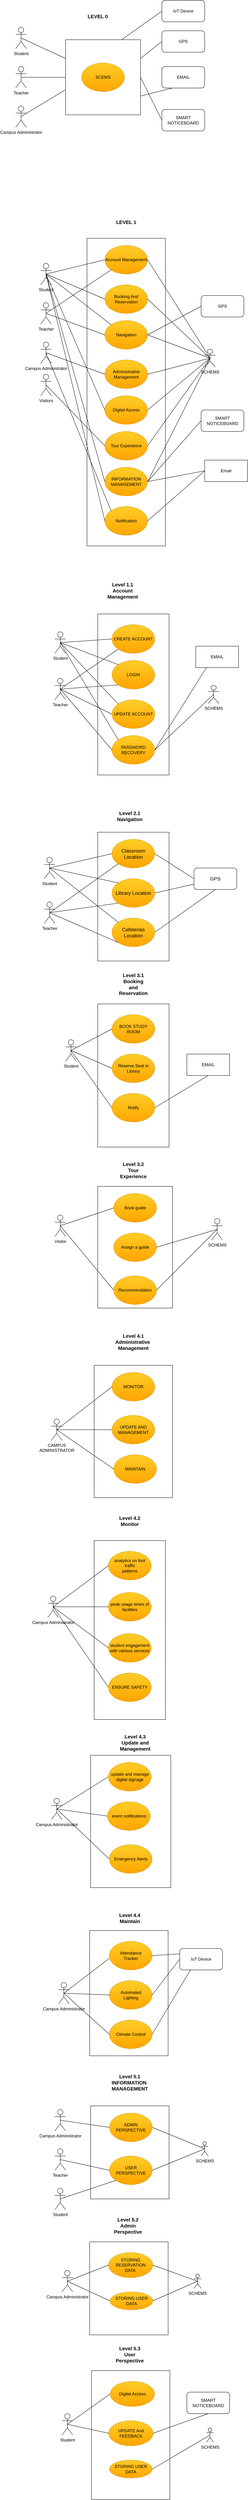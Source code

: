 <mxfile version="26.1.1">
  <diagram name="Page-1" id="MfIMg8ceY4TZrhRC4Jw5">
    <mxGraphModel dx="2284" dy="1838" grid="1" gridSize="10" guides="1" tooltips="1" connect="1" arrows="1" fold="1" page="1" pageScale="1" pageWidth="850" pageHeight="1100" math="0" shadow="0">
      <root>
        <mxCell id="0" />
        <mxCell id="1" parent="0" />
        <mxCell id="8QTt8qBD1zh6w0zTsEaT-1" value="Student" style="shape=umlActor;verticalLabelPosition=bottom;verticalAlign=top;html=1;outlineConnect=0;" parent="1" vertex="1">
          <mxGeometry x="-140" y="140" width="30" height="60" as="geometry" />
        </mxCell>
        <mxCell id="8QTt8qBD1zh6w0zTsEaT-2" value="Teacher" style="shape=umlActor;verticalLabelPosition=bottom;verticalAlign=top;html=1;outlineConnect=0;" parent="1" vertex="1">
          <mxGeometry x="-140" y="250" width="30" height="60" as="geometry" />
        </mxCell>
        <mxCell id="8QTt8qBD1zh6w0zTsEaT-3" value="Campus Administrator" style="shape=umlActor;verticalLabelPosition=bottom;verticalAlign=top;html=1;outlineConnect=0;" parent="1" vertex="1">
          <mxGeometry x="-140" y="360" width="30" height="60" as="geometry" />
        </mxCell>
        <mxCell id="8QTt8qBD1zh6w0zTsEaT-10" value="Visitors" style="shape=umlActor;verticalLabelPosition=bottom;verticalAlign=top;html=1;outlineConnect=0;" parent="1" vertex="1">
          <mxGeometry x="-140" y="450" width="30" height="60" as="geometry" />
        </mxCell>
        <mxCell id="8QTt8qBD1zh6w0zTsEaT-20" value="&lt;b&gt;&lt;font style=&quot;font-size: 14px;&quot;&gt;LEVEL 0&lt;/font&gt;&lt;/b&gt;" style="text;html=1;align=center;verticalAlign=middle;whiteSpace=wrap;rounded=0;" parent="1" vertex="1">
          <mxGeometry x="-10" y="-565" width="60" height="30" as="geometry" />
        </mxCell>
        <mxCell id="8QTt8qBD1zh6w0zTsEaT-22" value="Student" style="shape=umlActor;verticalLabelPosition=bottom;verticalAlign=top;html=1;outlineConnect=0;" parent="1" vertex="1">
          <mxGeometry x="-210" y="-520" width="30" height="60" as="geometry" />
        </mxCell>
        <mxCell id="8QTt8qBD1zh6w0zTsEaT-23" value="Teacher" style="shape=umlActor;verticalLabelPosition=bottom;verticalAlign=top;html=1;outlineConnect=0;" parent="1" vertex="1">
          <mxGeometry x="-210" y="-410" width="30" height="60" as="geometry" />
        </mxCell>
        <mxCell id="8QTt8qBD1zh6w0zTsEaT-24" value="Campus Administrator" style="shape=umlActor;verticalLabelPosition=bottom;verticalAlign=top;html=1;outlineConnect=0;" parent="1" vertex="1">
          <mxGeometry x="-210" y="-300" width="30" height="60" as="geometry" />
        </mxCell>
        <mxCell id="8QTt8qBD1zh6w0zTsEaT-26" value="" style="whiteSpace=wrap;html=1;aspect=fixed;" parent="1" vertex="1">
          <mxGeometry x="-70" y="-485" width="210" height="210" as="geometry" />
        </mxCell>
        <mxCell id="8QTt8qBD1zh6w0zTsEaT-27" value="SCEMS" style="ellipse;whiteSpace=wrap;html=1;fillColor=#ffcd28;strokeColor=#d79b00;gradientColor=#ffa500;" parent="1" vertex="1">
          <mxGeometry x="-25" y="-420" width="120" height="80" as="geometry" />
        </mxCell>
        <mxCell id="8QTt8qBD1zh6w0zTsEaT-28" value="GPS" style="rounded=1;whiteSpace=wrap;html=1;" parent="1" vertex="1">
          <mxGeometry x="200" y="-510" width="120" height="60" as="geometry" />
        </mxCell>
        <mxCell id="8QTt8qBD1zh6w0zTsEaT-29" value="EMAIL" style="rounded=1;whiteSpace=wrap;html=1;" parent="1" vertex="1">
          <mxGeometry x="200" y="-410" width="120" height="60" as="geometry" />
        </mxCell>
        <mxCell id="8QTt8qBD1zh6w0zTsEaT-38" value="&lt;b&gt;&lt;font style=&quot;font-size: 14px;&quot;&gt;LEVEL 1&lt;/font&gt;&lt;/b&gt;" style="text;html=1;align=center;verticalAlign=middle;whiteSpace=wrap;rounded=0;" parent="1" vertex="1">
          <mxGeometry x="70" y="10" width="60" height="30" as="geometry" />
        </mxCell>
        <mxCell id="8QTt8qBD1zh6w0zTsEaT-43" value="" style="whiteSpace=wrap;html=1;" parent="1" vertex="1">
          <mxGeometry x="-10" y="70" width="220" height="860" as="geometry" />
        </mxCell>
        <mxCell id="8QTt8qBD1zh6w0zTsEaT-5" value="Account Management" style="ellipse;whiteSpace=wrap;html=1;fillColor=#ffcd28;strokeColor=#d79b00;gradientColor=#ffa500;" parent="1" vertex="1">
          <mxGeometry x="40" y="90" width="120" height="80" as="geometry" />
        </mxCell>
        <mxCell id="8QTt8qBD1zh6w0zTsEaT-4" value="INFORMATION MANAGEMENT" style="ellipse;whiteSpace=wrap;html=1;fillColor=#ffcd28;strokeColor=#d79b00;gradientColor=#ffa500;" parent="1" vertex="1">
          <mxGeometry x="40" y="710" width="120" height="80" as="geometry" />
        </mxCell>
        <mxCell id="8QTt8qBD1zh6w0zTsEaT-6" value="Navigation" style="ellipse;whiteSpace=wrap;html=1;fillColor=#ffcd28;strokeColor=#d79b00;gradientColor=#ffa500;" parent="1" vertex="1">
          <mxGeometry x="40" y="300" width="120" height="80" as="geometry" />
        </mxCell>
        <mxCell id="8QTt8qBD1zh6w0zTsEaT-7" value="Booking And Reservation" style="ellipse;whiteSpace=wrap;html=1;fillColor=#ffcd28;strokeColor=#d79b00;gradientColor=#ffa500;" parent="1" vertex="1">
          <mxGeometry x="40" y="200" width="120" height="80" as="geometry" />
        </mxCell>
        <mxCell id="8QTt8qBD1zh6w0zTsEaT-8" value="Digital Access" style="ellipse;whiteSpace=wrap;html=1;fillColor=#ffcd28;strokeColor=#d79b00;gradientColor=#ffa500;" parent="1" vertex="1">
          <mxGeometry x="40" y="510" width="120" height="80" as="geometry" />
        </mxCell>
        <mxCell id="8QTt8qBD1zh6w0zTsEaT-9" value="Administrative Management" style="ellipse;whiteSpace=wrap;html=1;fillColor=#ffcd28;strokeColor=#d79b00;gradientColor=#ffa500;" parent="1" vertex="1">
          <mxGeometry x="40" y="410" width="120" height="80" as="geometry" />
        </mxCell>
        <mxCell id="8QTt8qBD1zh6w0zTsEaT-11" value="Tour Experience" style="ellipse;whiteSpace=wrap;html=1;fillColor=#ffcd28;strokeColor=#d79b00;gradientColor=#ffa500;" parent="1" vertex="1">
          <mxGeometry x="40" y="610" width="120" height="80" as="geometry" />
        </mxCell>
        <mxCell id="8QTt8qBD1zh6w0zTsEaT-44" value="SMART NOTICEBOARD" style="rounded=1;whiteSpace=wrap;html=1;" parent="1" vertex="1">
          <mxGeometry x="200" y="-290" width="120" height="60" as="geometry" />
        </mxCell>
        <mxCell id="8QTt8qBD1zh6w0zTsEaT-46" value="IoT Device" style="rounded=1;whiteSpace=wrap;html=1;" parent="1" vertex="1">
          <mxGeometry x="200" y="-595" width="120" height="60" as="geometry" />
        </mxCell>
        <mxCell id="8QTt8qBD1zh6w0zTsEaT-48" value="" style="endArrow=none;html=1;rounded=0;exitX=0.5;exitY=0.5;exitDx=0;exitDy=0;exitPerimeter=0;entryX=0;entryY=0.5;entryDx=0;entryDy=0;" parent="1" source="8QTt8qBD1zh6w0zTsEaT-3" target="8QTt8qBD1zh6w0zTsEaT-9" edge="1">
          <mxGeometry width="50" height="50" relative="1" as="geometry">
            <mxPoint x="-70" y="440" as="sourcePoint" />
            <mxPoint x="-20" y="390" as="targetPoint" />
          </mxGeometry>
        </mxCell>
        <mxCell id="8QTt8qBD1zh6w0zTsEaT-50" value="" style="endArrow=none;html=1;rounded=0;exitX=0.5;exitY=0.5;exitDx=0;exitDy=0;exitPerimeter=0;entryX=0;entryY=0.5;entryDx=0;entryDy=0;" parent="1" source="8QTt8qBD1zh6w0zTsEaT-10" target="8QTt8qBD1zh6w0zTsEaT-11" edge="1">
          <mxGeometry width="50" height="50" relative="1" as="geometry">
            <mxPoint x="-80" y="640" as="sourcePoint" />
            <mxPoint x="-30" y="590" as="targetPoint" />
          </mxGeometry>
        </mxCell>
        <mxCell id="8QTt8qBD1zh6w0zTsEaT-56" value="" style="endArrow=none;html=1;rounded=0;exitX=0.5;exitY=0.5;exitDx=0;exitDy=0;exitPerimeter=0;entryX=0;entryY=0.5;entryDx=0;entryDy=0;" parent="1" source="8QTt8qBD1zh6w0zTsEaT-2" target="8QTt8qBD1zh6w0zTsEaT-6" edge="1">
          <mxGeometry width="50" height="50" relative="1" as="geometry">
            <mxPoint x="50" y="330" as="sourcePoint" />
            <mxPoint x="-70" y="330" as="targetPoint" />
          </mxGeometry>
        </mxCell>
        <mxCell id="8QTt8qBD1zh6w0zTsEaT-57" value="" style="endArrow=none;html=1;rounded=0;exitX=0.5;exitY=0.5;exitDx=0;exitDy=0;exitPerimeter=0;entryX=0;entryY=0.5;entryDx=0;entryDy=0;" parent="1" source="8QTt8qBD1zh6w0zTsEaT-1" target="8QTt8qBD1zh6w0zTsEaT-8" edge="1">
          <mxGeometry width="50" height="50" relative="1" as="geometry">
            <mxPoint x="50" y="470" as="sourcePoint" />
            <mxPoint x="100" y="420" as="targetPoint" />
          </mxGeometry>
        </mxCell>
        <mxCell id="8QTt8qBD1zh6w0zTsEaT-58" value="" style="endArrow=none;html=1;rounded=0;entryX=0;entryY=0.5;entryDx=0;entryDy=0;exitX=0.5;exitY=0.5;exitDx=0;exitDy=0;exitPerimeter=0;" parent="1" source="8QTt8qBD1zh6w0zTsEaT-1" target="8QTt8qBD1zh6w0zTsEaT-4" edge="1">
          <mxGeometry width="50" height="50" relative="1" as="geometry">
            <mxPoint x="-110" y="720" as="sourcePoint" />
            <mxPoint x="-60" y="670" as="targetPoint" />
          </mxGeometry>
        </mxCell>
        <mxCell id="8QTt8qBD1zh6w0zTsEaT-59" value="Notification" style="ellipse;whiteSpace=wrap;html=1;fillColor=#ffcd28;strokeColor=#d79b00;gradientColor=#ffa500;" parent="1" vertex="1">
          <mxGeometry x="40" y="820" width="120" height="80" as="geometry" />
        </mxCell>
        <mxCell id="8QTt8qBD1zh6w0zTsEaT-60" value="" style="endArrow=none;html=1;rounded=0;entryX=0;entryY=0.5;entryDx=0;entryDy=0;exitX=0.5;exitY=0.5;exitDx=0;exitDy=0;exitPerimeter=0;" parent="1" source="8QTt8qBD1zh6w0zTsEaT-1" target="8QTt8qBD1zh6w0zTsEaT-59" edge="1">
          <mxGeometry width="50" height="50" relative="1" as="geometry">
            <mxPoint x="-120" y="170" as="sourcePoint" />
            <mxPoint x="-80" y="710" as="targetPoint" />
          </mxGeometry>
        </mxCell>
        <mxCell id="8QTt8qBD1zh6w0zTsEaT-63" value="" style="endArrow=none;html=1;rounded=0;exitX=0.5;exitY=0.5;exitDx=0;exitDy=0;exitPerimeter=0;entryX=0;entryY=0;entryDx=0;entryDy=0;" parent="1" source="8QTt8qBD1zh6w0zTsEaT-3" target="8QTt8qBD1zh6w0zTsEaT-59" edge="1">
          <mxGeometry width="50" height="50" relative="1" as="geometry">
            <mxPoint x="-150" y="800" as="sourcePoint" />
            <mxPoint x="-100" y="750" as="targetPoint" />
          </mxGeometry>
        </mxCell>
        <mxCell id="8QTt8qBD1zh6w0zTsEaT-65" value="&lt;b&gt;&lt;font style=&quot;font-size: 14px;&quot;&gt;Level 1.1&lt;br&gt;Account Management&lt;/font&gt;&lt;/b&gt;" style="text;html=1;align=center;verticalAlign=middle;whiteSpace=wrap;rounded=0;" parent="1" vertex="1">
          <mxGeometry x="50" y="1040" width="80" height="30" as="geometry" />
        </mxCell>
        <mxCell id="8QTt8qBD1zh6w0zTsEaT-67" value="" style="whiteSpace=wrap;html=1;" parent="1" vertex="1">
          <mxGeometry x="20" y="1120" width="200" height="450" as="geometry" />
        </mxCell>
        <mxCell id="8QTt8qBD1zh6w0zTsEaT-66" value="CREATE ACCOUNT" style="ellipse;whiteSpace=wrap;html=1;fillColor=#ffcd28;strokeColor=#d79b00;gradientColor=#ffa500;" parent="1" vertex="1">
          <mxGeometry x="60" y="1150" width="120" height="80" as="geometry" />
        </mxCell>
        <mxCell id="8QTt8qBD1zh6w0zTsEaT-68" value="LOGIN" style="ellipse;whiteSpace=wrap;html=1;fillColor=#ffcd28;strokeColor=#d79b00;gradientColor=#ffa500;" parent="1" vertex="1">
          <mxGeometry x="60" y="1250" width="120" height="80" as="geometry" />
        </mxCell>
        <mxCell id="8QTt8qBD1zh6w0zTsEaT-69" value="UPDATE ACCOUNT" style="ellipse;whiteSpace=wrap;html=1;fillColor=#ffcd28;strokeColor=#d79b00;gradientColor=#ffa500;" parent="1" vertex="1">
          <mxGeometry x="60" y="1360" width="120" height="80" as="geometry" />
        </mxCell>
        <mxCell id="8QTt8qBD1zh6w0zTsEaT-70" value="PASSWORD RECOVERY" style="ellipse;whiteSpace=wrap;html=1;fillColor=#ffcd28;strokeColor=#d79b00;gradientColor=#ffa500;" parent="1" vertex="1">
          <mxGeometry x="60" y="1460" width="120" height="80" as="geometry" />
        </mxCell>
        <mxCell id="8QTt8qBD1zh6w0zTsEaT-71" value="Student" style="shape=umlActor;verticalLabelPosition=bottom;verticalAlign=top;html=1;outlineConnect=0;" parent="1" vertex="1">
          <mxGeometry x="-100" y="1170" width="30" height="60" as="geometry" />
        </mxCell>
        <mxCell id="8QTt8qBD1zh6w0zTsEaT-72" value="Teacher" style="shape=umlActor;verticalLabelPosition=bottom;verticalAlign=top;html=1;outlineConnect=0;" parent="1" vertex="1">
          <mxGeometry x="-100" y="1300" width="30" height="60" as="geometry" />
        </mxCell>
        <mxCell id="8QTt8qBD1zh6w0zTsEaT-88" value="&lt;b&gt;&lt;font style=&quot;font-size: 14px;&quot;&gt;Level 2.1&lt;br&gt;Navigation&lt;/font&gt;&lt;/b&gt;" style="text;html=1;align=center;verticalAlign=middle;whiteSpace=wrap;rounded=0;" parent="1" vertex="1">
          <mxGeometry x="70" y="1670" width="80" height="30" as="geometry" />
        </mxCell>
        <mxCell id="8QTt8qBD1zh6w0zTsEaT-89" value="" style="whiteSpace=wrap;html=1;" parent="1" vertex="1">
          <mxGeometry x="20" y="1730" width="200" height="360" as="geometry" />
        </mxCell>
        <mxCell id="8QTt8qBD1zh6w0zTsEaT-90" value="&lt;font style=&quot;font-size: 14px;&quot;&gt;Classroom Location&lt;/font&gt;" style="ellipse;whiteSpace=wrap;html=1;fillColor=#ffcd28;strokeColor=#d79b00;gradientColor=#ffa500;" parent="1" vertex="1">
          <mxGeometry x="60" y="1750" width="120" height="80" as="geometry" />
        </mxCell>
        <mxCell id="8QTt8qBD1zh6w0zTsEaT-91" value="&lt;font style=&quot;font-size: 14px;&quot;&gt;Library Location&lt;/font&gt;" style="ellipse;whiteSpace=wrap;html=1;fillColor=#ffcd28;strokeColor=#d79b00;gradientColor=#ffa500;" parent="1" vertex="1">
          <mxGeometry x="60" y="1860" width="120" height="80" as="geometry" />
        </mxCell>
        <mxCell id="8QTt8qBD1zh6w0zTsEaT-92" value="&lt;font style=&quot;font-size: 14px;&quot;&gt;Cafeterias Location&lt;/font&gt;" style="ellipse;whiteSpace=wrap;html=1;fillColor=#ffcd28;strokeColor=#d79b00;gradientColor=#ffa500;" parent="1" vertex="1">
          <mxGeometry x="60" y="1970" width="120" height="80" as="geometry" />
        </mxCell>
        <mxCell id="8QTt8qBD1zh6w0zTsEaT-94" value="Student" style="shape=umlActor;verticalLabelPosition=bottom;verticalAlign=top;html=1;outlineConnect=0;" parent="1" vertex="1">
          <mxGeometry x="-130" y="1800" width="30" height="60" as="geometry" />
        </mxCell>
        <mxCell id="8QTt8qBD1zh6w0zTsEaT-95" value="Teacher" style="shape=umlActor;verticalLabelPosition=bottom;verticalAlign=top;html=1;outlineConnect=0;" parent="1" vertex="1">
          <mxGeometry x="-130" y="1925" width="30" height="60" as="geometry" />
        </mxCell>
        <mxCell id="8QTt8qBD1zh6w0zTsEaT-105" value="&lt;font style=&quot;font-size: 14px;&quot;&gt;GPS&lt;/font&gt;" style="rounded=1;whiteSpace=wrap;html=1;" parent="1" vertex="1">
          <mxGeometry x="290" y="1830" width="120" height="60" as="geometry" />
        </mxCell>
        <mxCell id="8QTt8qBD1zh6w0zTsEaT-106" value="" style="endArrow=none;html=1;rounded=0;exitX=1;exitY=0.5;exitDx=0;exitDy=0;entryX=0;entryY=0.5;entryDx=0;entryDy=0;" parent="1" source="8QTt8qBD1zh6w0zTsEaT-90" target="8QTt8qBD1zh6w0zTsEaT-105" edge="1">
          <mxGeometry width="50" height="50" relative="1" as="geometry">
            <mxPoint x="240" y="1850" as="sourcePoint" />
            <mxPoint x="290" y="1800" as="targetPoint" />
          </mxGeometry>
        </mxCell>
        <mxCell id="8QTt8qBD1zh6w0zTsEaT-107" value="" style="endArrow=none;html=1;rounded=0;exitX=1;exitY=0.5;exitDx=0;exitDy=0;entryX=0;entryY=0.75;entryDx=0;entryDy=0;" parent="1" source="8QTt8qBD1zh6w0zTsEaT-91" target="8QTt8qBD1zh6w0zTsEaT-105" edge="1">
          <mxGeometry width="50" height="50" relative="1" as="geometry">
            <mxPoint x="230" y="1970" as="sourcePoint" />
            <mxPoint x="280" y="1920" as="targetPoint" />
          </mxGeometry>
        </mxCell>
        <mxCell id="8QTt8qBD1zh6w0zTsEaT-108" value="" style="endArrow=none;html=1;rounded=0;exitX=1;exitY=0.5;exitDx=0;exitDy=0;entryX=0.5;entryY=1;entryDx=0;entryDy=0;" parent="1" source="8QTt8qBD1zh6w0zTsEaT-92" target="8QTt8qBD1zh6w0zTsEaT-105" edge="1">
          <mxGeometry width="50" height="50" relative="1" as="geometry">
            <mxPoint x="250" y="1870" as="sourcePoint" />
            <mxPoint x="300" y="1820" as="targetPoint" />
          </mxGeometry>
        </mxCell>
        <mxCell id="8QTt8qBD1zh6w0zTsEaT-110" value="&lt;b&gt;&lt;font style=&quot;font-size: 14px;&quot;&gt;Level 3.1&lt;br&gt;Booking and Reservation&lt;/font&gt;&lt;/b&gt;" style="text;html=1;align=center;verticalAlign=middle;whiteSpace=wrap;rounded=0;" parent="1" vertex="1">
          <mxGeometry x="80" y="2140" width="80" height="30" as="geometry" />
        </mxCell>
        <mxCell id="8QTt8qBD1zh6w0zTsEaT-111" value="" style="whiteSpace=wrap;html=1;" parent="1" vertex="1">
          <mxGeometry x="20" y="2210" width="200" height="400" as="geometry" />
        </mxCell>
        <mxCell id="8QTt8qBD1zh6w0zTsEaT-112" value="BOOK STUDY ROOM" style="ellipse;whiteSpace=wrap;html=1;fillColor=#ffcd28;strokeColor=#d79b00;gradientColor=#ffa500;" parent="1" vertex="1">
          <mxGeometry x="60" y="2240" width="120" height="80" as="geometry" />
        </mxCell>
        <mxCell id="8QTt8qBD1zh6w0zTsEaT-113" value="Reserve Seat in Library" style="ellipse;whiteSpace=wrap;html=1;fillColor=#ffcd28;strokeColor=#d79b00;gradientColor=#ffa500;" parent="1" vertex="1">
          <mxGeometry x="60" y="2350" width="120" height="80" as="geometry" />
        </mxCell>
        <mxCell id="8QTt8qBD1zh6w0zTsEaT-114" value="Student" style="shape=umlActor;verticalLabelPosition=bottom;verticalAlign=top;html=1;outlineConnect=0;" parent="1" vertex="1">
          <mxGeometry x="-70" y="2310" width="30" height="60" as="geometry" />
        </mxCell>
        <mxCell id="8QTt8qBD1zh6w0zTsEaT-115" value="" style="endArrow=none;html=1;rounded=0;exitX=0.5;exitY=0.5;exitDx=0;exitDy=0;exitPerimeter=0;entryX=0;entryY=0.5;entryDx=0;entryDy=0;" parent="1" source="8QTt8qBD1zh6w0zTsEaT-114" target="8QTt8qBD1zh6w0zTsEaT-112" edge="1">
          <mxGeometry width="50" height="50" relative="1" as="geometry">
            <mxPoint x="-80" y="2620" as="sourcePoint" />
            <mxPoint x="-30" y="2570" as="targetPoint" />
          </mxGeometry>
        </mxCell>
        <mxCell id="8QTt8qBD1zh6w0zTsEaT-116" value="" style="endArrow=none;html=1;rounded=0;exitX=0.5;exitY=0.5;exitDx=0;exitDy=0;exitPerimeter=0;entryX=0;entryY=0.5;entryDx=0;entryDy=0;" parent="1" source="8QTt8qBD1zh6w0zTsEaT-114" target="8QTt8qBD1zh6w0zTsEaT-113" edge="1">
          <mxGeometry width="50" height="50" relative="1" as="geometry">
            <mxPoint x="-40" y="2620" as="sourcePoint" />
            <mxPoint x="10" y="2570" as="targetPoint" />
          </mxGeometry>
        </mxCell>
        <mxCell id="8QTt8qBD1zh6w0zTsEaT-118" value="" style="endArrow=none;html=1;rounded=0;exitX=0.5;exitY=0.5;exitDx=0;exitDy=0;exitPerimeter=0;entryX=0;entryY=1;entryDx=0;entryDy=0;" parent="1" source="8QTt8qBD1zh6w0zTsEaT-95" target="8QTt8qBD1zh6w0zTsEaT-92" edge="1">
          <mxGeometry width="50" height="50" relative="1" as="geometry">
            <mxPoint x="-60" y="2030" as="sourcePoint" />
            <mxPoint x="-10" y="1980" as="targetPoint" />
          </mxGeometry>
        </mxCell>
        <mxCell id="8QTt8qBD1zh6w0zTsEaT-119" value="" style="endArrow=none;html=1;rounded=0;exitX=0;exitY=1;exitDx=0;exitDy=0;entryX=0.5;entryY=0.5;entryDx=0;entryDy=0;entryPerimeter=0;" parent="1" source="8QTt8qBD1zh6w0zTsEaT-91" target="8QTt8qBD1zh6w0zTsEaT-95" edge="1">
          <mxGeometry width="50" height="50" relative="1" as="geometry">
            <mxPoint x="380" y="2120" as="sourcePoint" />
            <mxPoint x="-60" y="1990" as="targetPoint" />
          </mxGeometry>
        </mxCell>
        <mxCell id="8QTt8qBD1zh6w0zTsEaT-120" value="" style="endArrow=none;html=1;rounded=0;exitX=0.5;exitY=0.5;exitDx=0;exitDy=0;exitPerimeter=0;entryX=0;entryY=1;entryDx=0;entryDy=0;" parent="1" source="8QTt8qBD1zh6w0zTsEaT-95" target="8QTt8qBD1zh6w0zTsEaT-90" edge="1">
          <mxGeometry width="50" height="50" relative="1" as="geometry">
            <mxPoint x="380" y="2120" as="sourcePoint" />
            <mxPoint x="430" y="2070" as="targetPoint" />
          </mxGeometry>
        </mxCell>
        <mxCell id="8QTt8qBD1zh6w0zTsEaT-121" value="" style="endArrow=none;html=1;rounded=0;exitX=0.5;exitY=0.5;exitDx=0;exitDy=0;exitPerimeter=0;entryX=0;entryY=0;entryDx=0;entryDy=0;" parent="1" source="8QTt8qBD1zh6w0zTsEaT-94" target="8QTt8qBD1zh6w0zTsEaT-92" edge="1">
          <mxGeometry width="50" height="50" relative="1" as="geometry">
            <mxPoint x="380" y="2120" as="sourcePoint" />
            <mxPoint x="430" y="2070" as="targetPoint" />
          </mxGeometry>
        </mxCell>
        <mxCell id="8QTt8qBD1zh6w0zTsEaT-122" value="" style="endArrow=none;html=1;rounded=0;exitX=0.5;exitY=0.5;exitDx=0;exitDy=0;exitPerimeter=0;entryX=0;entryY=0;entryDx=0;entryDy=0;" parent="1" source="8QTt8qBD1zh6w0zTsEaT-94" target="8QTt8qBD1zh6w0zTsEaT-91" edge="1">
          <mxGeometry width="50" height="50" relative="1" as="geometry">
            <mxPoint x="-40" y="1900" as="sourcePoint" />
            <mxPoint x="10" y="1850" as="targetPoint" />
          </mxGeometry>
        </mxCell>
        <mxCell id="8QTt8qBD1zh6w0zTsEaT-123" value="" style="endArrow=none;html=1;rounded=0;exitX=0.5;exitY=0.5;exitDx=0;exitDy=0;exitPerimeter=0;entryX=0;entryY=0.5;entryDx=0;entryDy=0;" parent="1" source="8QTt8qBD1zh6w0zTsEaT-94" target="8QTt8qBD1zh6w0zTsEaT-90" edge="1">
          <mxGeometry width="50" height="50" relative="1" as="geometry">
            <mxPoint x="-30" y="1820" as="sourcePoint" />
            <mxPoint x="20" y="1770" as="targetPoint" />
          </mxGeometry>
        </mxCell>
        <mxCell id="8QTt8qBD1zh6w0zTsEaT-124" value="" style="endArrow=none;html=1;rounded=0;exitX=0.5;exitY=0.5;exitDx=0;exitDy=0;exitPerimeter=0;entryX=0;entryY=0.5;entryDx=0;entryDy=0;" parent="1" source="8QTt8qBD1zh6w0zTsEaT-71" target="8QTt8qBD1zh6w0zTsEaT-66" edge="1">
          <mxGeometry width="50" height="50" relative="1" as="geometry">
            <mxPoint x="-40" y="1220" as="sourcePoint" />
            <mxPoint x="10" y="1170" as="targetPoint" />
          </mxGeometry>
        </mxCell>
        <mxCell id="8QTt8qBD1zh6w0zTsEaT-125" value="" style="endArrow=none;html=1;rounded=0;exitX=0.5;exitY=0.5;exitDx=0;exitDy=0;exitPerimeter=0;entryX=0;entryY=0;entryDx=0;entryDy=0;" parent="1" source="8QTt8qBD1zh6w0zTsEaT-71" target="8QTt8qBD1zh6w0zTsEaT-68" edge="1">
          <mxGeometry width="50" height="50" relative="1" as="geometry">
            <mxPoint x="-75" y="1210" as="sourcePoint" />
            <mxPoint x="70" y="1200" as="targetPoint" />
          </mxGeometry>
        </mxCell>
        <mxCell id="8QTt8qBD1zh6w0zTsEaT-126" value="" style="endArrow=none;html=1;rounded=0;exitX=0.5;exitY=0.5;exitDx=0;exitDy=0;exitPerimeter=0;entryX=0;entryY=0;entryDx=0;entryDy=0;" parent="1" source="8QTt8qBD1zh6w0zTsEaT-71" target="8QTt8qBD1zh6w0zTsEaT-69" edge="1">
          <mxGeometry width="50" height="50" relative="1" as="geometry">
            <mxPoint x="-65" y="1220" as="sourcePoint" />
            <mxPoint x="80" y="1210" as="targetPoint" />
          </mxGeometry>
        </mxCell>
        <mxCell id="8QTt8qBD1zh6w0zTsEaT-127" value="" style="endArrow=none;html=1;rounded=0;exitX=0.5;exitY=0.5;exitDx=0;exitDy=0;exitPerimeter=0;entryX=0;entryY=0;entryDx=0;entryDy=0;" parent="1" source="8QTt8qBD1zh6w0zTsEaT-71" target="8QTt8qBD1zh6w0zTsEaT-70" edge="1">
          <mxGeometry width="50" height="50" relative="1" as="geometry">
            <mxPoint x="-55" y="1230" as="sourcePoint" />
            <mxPoint x="-30" y="1480" as="targetPoint" />
          </mxGeometry>
        </mxCell>
        <mxCell id="8QTt8qBD1zh6w0zTsEaT-128" value="" style="endArrow=none;html=1;rounded=0;exitX=0.5;exitY=0.5;exitDx=0;exitDy=0;exitPerimeter=0;entryX=0;entryY=0.5;entryDx=0;entryDy=0;" parent="1" source="8QTt8qBD1zh6w0zTsEaT-72" target="8QTt8qBD1zh6w0zTsEaT-70" edge="1">
          <mxGeometry width="50" height="50" relative="1" as="geometry">
            <mxPoint x="-100" y="1490" as="sourcePoint" />
            <mxPoint x="-50" y="1440" as="targetPoint" />
          </mxGeometry>
        </mxCell>
        <mxCell id="8QTt8qBD1zh6w0zTsEaT-129" value="" style="endArrow=none;html=1;rounded=0;exitX=0.5;exitY=0.5;exitDx=0;exitDy=0;exitPerimeter=0;entryX=0;entryY=0.5;entryDx=0;entryDy=0;" parent="1" source="8QTt8qBD1zh6w0zTsEaT-72" target="8QTt8qBD1zh6w0zTsEaT-69" edge="1">
          <mxGeometry width="50" height="50" relative="1" as="geometry">
            <mxPoint x="-40" y="1400" as="sourcePoint" />
            <mxPoint x="10" y="1350" as="targetPoint" />
          </mxGeometry>
        </mxCell>
        <mxCell id="8QTt8qBD1zh6w0zTsEaT-130" value="" style="endArrow=none;html=1;rounded=0;exitX=0.5;exitY=0.5;exitDx=0;exitDy=0;exitPerimeter=0;entryX=0;entryY=1;entryDx=0;entryDy=0;" parent="1" source="8QTt8qBD1zh6w0zTsEaT-72" target="8QTt8qBD1zh6w0zTsEaT-68" edge="1">
          <mxGeometry width="50" height="50" relative="1" as="geometry">
            <mxPoint x="10" y="1340" as="sourcePoint" />
            <mxPoint x="60" y="1290" as="targetPoint" />
          </mxGeometry>
        </mxCell>
        <mxCell id="8QTt8qBD1zh6w0zTsEaT-131" value="" style="endArrow=none;html=1;rounded=0;exitX=0.5;exitY=0.5;exitDx=0;exitDy=0;exitPerimeter=0;entryX=0;entryY=1;entryDx=0;entryDy=0;" parent="1" source="8QTt8qBD1zh6w0zTsEaT-72" target="8QTt8qBD1zh6w0zTsEaT-66" edge="1">
          <mxGeometry width="50" height="50" relative="1" as="geometry">
            <mxPoint x="20" y="1290" as="sourcePoint" />
            <mxPoint x="70" y="1240" as="targetPoint" />
          </mxGeometry>
        </mxCell>
        <mxCell id="8QTt8qBD1zh6w0zTsEaT-132" value="" style="endArrow=none;html=1;rounded=0;exitX=0.5;exitY=0.5;exitDx=0;exitDy=0;exitPerimeter=0;entryX=-0.006;entryY=0.668;entryDx=0;entryDy=0;entryPerimeter=0;" parent="1" source="8QTt8qBD1zh6w0zTsEaT-24" target="8QTt8qBD1zh6w0zTsEaT-26" edge="1">
          <mxGeometry width="50" height="50" relative="1" as="geometry">
            <mxPoint x="-130" y="-320" as="sourcePoint" />
            <mxPoint x="-80" y="-370" as="targetPoint" />
          </mxGeometry>
        </mxCell>
        <mxCell id="8QTt8qBD1zh6w0zTsEaT-133" value="" style="endArrow=none;html=1;rounded=0;exitX=0.5;exitY=0.5;exitDx=0;exitDy=0;exitPerimeter=0;entryX=0;entryY=0.5;entryDx=0;entryDy=0;" parent="1" source="8QTt8qBD1zh6w0zTsEaT-23" target="8QTt8qBD1zh6w0zTsEaT-26" edge="1">
          <mxGeometry width="50" height="50" relative="1" as="geometry">
            <mxPoint x="-140" y="-360" as="sourcePoint" />
            <mxPoint x="-90" y="-410" as="targetPoint" />
          </mxGeometry>
        </mxCell>
        <mxCell id="8QTt8qBD1zh6w0zTsEaT-134" value="" style="endArrow=none;html=1;rounded=0;exitX=0.5;exitY=0.5;exitDx=0;exitDy=0;exitPerimeter=0;entryX=0;entryY=0.25;entryDx=0;entryDy=0;" parent="1" source="8QTt8qBD1zh6w0zTsEaT-22" target="8QTt8qBD1zh6w0zTsEaT-26" edge="1">
          <mxGeometry width="50" height="50" relative="1" as="geometry">
            <mxPoint x="-140" y="-440" as="sourcePoint" />
            <mxPoint x="-90" y="-490" as="targetPoint" />
          </mxGeometry>
        </mxCell>
        <mxCell id="8QTt8qBD1zh6w0zTsEaT-135" value="" style="endArrow=none;html=1;rounded=0;exitX=0.75;exitY=0;exitDx=0;exitDy=0;entryX=0;entryY=0.5;entryDx=0;entryDy=0;" parent="1" source="8QTt8qBD1zh6w0zTsEaT-26" target="8QTt8qBD1zh6w0zTsEaT-46" edge="1">
          <mxGeometry width="50" height="50" relative="1" as="geometry">
            <mxPoint x="140" y="-510" as="sourcePoint" />
            <mxPoint x="190" y="-560" as="targetPoint" />
          </mxGeometry>
        </mxCell>
        <mxCell id="8QTt8qBD1zh6w0zTsEaT-136" value="" style="endArrow=none;html=1;rounded=0;entryX=0;entryY=0.5;entryDx=0;entryDy=0;exitX=1;exitY=0.25;exitDx=0;exitDy=0;" parent="1" source="8QTt8qBD1zh6w0zTsEaT-26" target="8QTt8qBD1zh6w0zTsEaT-28" edge="1">
          <mxGeometry width="50" height="50" relative="1" as="geometry">
            <mxPoint x="130" y="-360" as="sourcePoint" />
            <mxPoint x="180" y="-410" as="targetPoint" />
          </mxGeometry>
        </mxCell>
        <mxCell id="8QTt8qBD1zh6w0zTsEaT-137" value="" style="endArrow=none;html=1;rounded=0;exitX=1;exitY=0.75;exitDx=0;exitDy=0;entryX=0.25;entryY=1;entryDx=0;entryDy=0;" parent="1" source="8QTt8qBD1zh6w0zTsEaT-26" target="8QTt8qBD1zh6w0zTsEaT-29" edge="1">
          <mxGeometry width="50" height="50" relative="1" as="geometry">
            <mxPoint x="160" y="-330" as="sourcePoint" />
            <mxPoint x="210" y="-380" as="targetPoint" />
          </mxGeometry>
        </mxCell>
        <mxCell id="8QTt8qBD1zh6w0zTsEaT-138" value="" style="endArrow=none;html=1;rounded=0;exitX=1;exitY=0.5;exitDx=0;exitDy=0;entryX=0;entryY=0.5;entryDx=0;entryDy=0;" parent="1" source="8QTt8qBD1zh6w0zTsEaT-26" target="8QTt8qBD1zh6w0zTsEaT-44" edge="1">
          <mxGeometry width="50" height="50" relative="1" as="geometry">
            <mxPoint x="130" y="-240" as="sourcePoint" />
            <mxPoint x="180" y="-290" as="targetPoint" />
          </mxGeometry>
        </mxCell>
        <mxCell id="8QTt8qBD1zh6w0zTsEaT-139" value="" style="endArrow=none;html=1;rounded=0;exitX=0.5;exitY=0.5;exitDx=0;exitDy=0;exitPerimeter=0;entryX=0;entryY=0.5;entryDx=0;entryDy=0;" parent="1" source="8QTt8qBD1zh6w0zTsEaT-1" target="8QTt8qBD1zh6w0zTsEaT-5" edge="1">
          <mxGeometry width="50" height="50" relative="1" as="geometry">
            <mxPoint x="-90" y="220" as="sourcePoint" />
            <mxPoint x="-40" y="170" as="targetPoint" />
          </mxGeometry>
        </mxCell>
        <mxCell id="8QTt8qBD1zh6w0zTsEaT-140" value="" style="endArrow=none;html=1;rounded=0;exitX=0.5;exitY=0.5;exitDx=0;exitDy=0;exitPerimeter=0;entryX=0;entryY=0.5;entryDx=0;entryDy=0;" parent="1" source="8QTt8qBD1zh6w0zTsEaT-1" target="8QTt8qBD1zh6w0zTsEaT-7" edge="1">
          <mxGeometry width="50" height="50" relative="1" as="geometry">
            <mxPoint x="-90" y="230" as="sourcePoint" />
            <mxPoint x="-40" y="180" as="targetPoint" />
          </mxGeometry>
        </mxCell>
        <mxCell id="8QTt8qBD1zh6w0zTsEaT-141" value="" style="endArrow=none;html=1;rounded=0;exitX=0.5;exitY=0.5;exitDx=0;exitDy=0;exitPerimeter=0;entryX=0;entryY=0;entryDx=0;entryDy=0;" parent="1" source="8QTt8qBD1zh6w0zTsEaT-1" target="8QTt8qBD1zh6w0zTsEaT-6" edge="1">
          <mxGeometry width="50" height="50" relative="1" as="geometry">
            <mxPoint x="-20" y="310" as="sourcePoint" />
            <mxPoint x="30" y="260" as="targetPoint" />
          </mxGeometry>
        </mxCell>
        <mxCell id="8QTt8qBD1zh6w0zTsEaT-142" value="" style="endArrow=none;html=1;rounded=0;exitX=0.5;exitY=0.5;exitDx=0;exitDy=0;exitPerimeter=0;entryX=0;entryY=1;entryDx=0;entryDy=0;" parent="1" source="8QTt8qBD1zh6w0zTsEaT-2" target="8QTt8qBD1zh6w0zTsEaT-5" edge="1">
          <mxGeometry width="50" height="50" relative="1" as="geometry">
            <mxPoint x="-20" y="230" as="sourcePoint" />
            <mxPoint x="30" y="180" as="targetPoint" />
          </mxGeometry>
        </mxCell>
        <mxCell id="25" value="Notify" style="ellipse;whiteSpace=wrap;html=1;fillColor=#ffcd28;gradientColor=#ffa500;strokeColor=#d79b00;" parent="1" vertex="1">
          <mxGeometry x="60" y="2460" width="120" height="80" as="geometry" />
        </mxCell>
        <mxCell id="26" value="" style="endArrow=none;html=1;exitX=0.5;exitY=0.5;exitDx=0;exitDy=0;exitPerimeter=0;entryX=0;entryY=0.5;entryDx=0;entryDy=0;" parent="1" source="8QTt8qBD1zh6w0zTsEaT-114" target="25" edge="1">
          <mxGeometry width="50" height="50" relative="1" as="geometry">
            <mxPoint x="-40" y="2460" as="sourcePoint" />
            <mxPoint x="10" y="2410" as="targetPoint" />
          </mxGeometry>
        </mxCell>
        <mxCell id="28" value="" style="endArrow=none;html=1;exitX=1;exitY=0.5;exitDx=0;exitDy=0;entryX=0.5;entryY=1;entryDx=0;entryDy=0;" parent="1" source="25" target="79" edge="1">
          <mxGeometry width="50" height="50" relative="1" as="geometry">
            <mxPoint x="270" y="2470" as="sourcePoint" />
            <mxPoint x="270" y="2440" as="targetPoint" />
          </mxGeometry>
        </mxCell>
        <mxCell id="30" value="&lt;b&gt;&lt;font style=&quot;font-size: 14px;&quot;&gt;Level 4.1&lt;br&gt;Administrative&amp;nbsp;&lt;/font&gt;&lt;/b&gt;&lt;div&gt;&lt;span style=&quot;font-size: 14px;&quot;&gt;&lt;b&gt;Management&lt;/b&gt;&lt;/span&gt;&lt;/div&gt;" style="text;html=1;align=center;verticalAlign=middle;whiteSpace=wrap;rounded=0;" parent="1" vertex="1">
          <mxGeometry x="80" y="3140" width="80" height="30" as="geometry" />
        </mxCell>
        <mxCell id="31" value="Campus Administrator" style="shape=umlActor;verticalLabelPosition=bottom;verticalAlign=top;html=1;outlineConnect=0;" parent="1" vertex="1">
          <mxGeometry x="-120" y="3865" width="30" height="60" as="geometry" />
        </mxCell>
        <mxCell id="32" value="" style="whiteSpace=wrap;html=1;" parent="1" vertex="1">
          <mxGeometry x="10" y="3710" width="200" height="500" as="geometry" />
        </mxCell>
        <mxCell id="33" value="&lt;div&gt;&lt;font color=&quot;#000000&quot;&gt;analytics on foot traffic&lt;/font&gt;&lt;/div&gt;&lt;div&gt;&lt;font color=&quot;#000000&quot;&gt;patterns&lt;/font&gt;&lt;/div&gt;" style="ellipse;whiteSpace=wrap;html=1;fillColor=#ffcd28;strokeColor=#d79b00;gradientColor=#ffa500;" parent="1" vertex="1">
          <mxGeometry x="50" y="3740" width="120" height="80" as="geometry" />
        </mxCell>
        <mxCell id="34" value="peak usage times of facilities" style="ellipse;whiteSpace=wrap;html=1;fillColor=#ffcd28;strokeColor=#d79b00;gradientColor=#ffa500;" parent="1" vertex="1">
          <mxGeometry x="50" y="3855" width="120" height="80" as="geometry" />
        </mxCell>
        <mxCell id="35" value="student engagement with various services" style="ellipse;whiteSpace=wrap;html=1;fillColor=#ffcd28;strokeColor=#d79b00;gradientColor=#ffa500;" parent="1" vertex="1">
          <mxGeometry x="50" y="3970" width="120" height="80" as="geometry" />
        </mxCell>
        <mxCell id="36" value="" style="endArrow=none;html=1;exitX=0.5;exitY=0.5;exitDx=0;exitDy=0;exitPerimeter=0;entryX=0;entryY=0.5;entryDx=0;entryDy=0;" parent="1" source="31" target="33" edge="1">
          <mxGeometry width="50" height="50" relative="1" as="geometry">
            <mxPoint x="-20" y="3920" as="sourcePoint" />
            <mxPoint x="30" y="3870" as="targetPoint" />
          </mxGeometry>
        </mxCell>
        <mxCell id="37" value="" style="endArrow=none;html=1;exitX=0.5;exitY=0.5;exitDx=0;exitDy=0;exitPerimeter=0;entryX=0;entryY=0.5;entryDx=0;entryDy=0;" parent="1" source="31" target="34" edge="1">
          <mxGeometry width="50" height="50" relative="1" as="geometry">
            <mxPoint x="-60" y="4040" as="sourcePoint" />
            <mxPoint x="-10" y="3990" as="targetPoint" />
          </mxGeometry>
        </mxCell>
        <mxCell id="38" value="" style="endArrow=none;html=1;exitX=0.5;exitY=0.5;exitDx=0;exitDy=0;exitPerimeter=0;entryX=0;entryY=0.5;entryDx=0;entryDy=0;" parent="1" source="31" target="35" edge="1">
          <mxGeometry width="50" height="50" relative="1" as="geometry">
            <mxPoint x="-80" y="4070" as="sourcePoint" />
            <mxPoint x="-30" y="4020" as="targetPoint" />
          </mxGeometry>
        </mxCell>
        <mxCell id="41" value="ENSURE SAFETY" style="ellipse;whiteSpace=wrap;html=1;fillColor=#ffcd28;strokeColor=#d79b00;gradientColor=#ffa500;" parent="1" vertex="1">
          <mxGeometry x="50" y="4080" width="120" height="80" as="geometry" />
        </mxCell>
        <mxCell id="44" value="" style="endArrow=none;html=1;exitX=0.5;exitY=0.5;exitDx=0;exitDy=0;exitPerimeter=0;entryX=0;entryY=0.5;entryDx=0;entryDy=0;" parent="1" source="31" target="41" edge="1">
          <mxGeometry width="50" height="50" relative="1" as="geometry">
            <mxPoint x="-80" y="4340" as="sourcePoint" />
            <mxPoint x="-30" y="4290" as="targetPoint" />
          </mxGeometry>
        </mxCell>
        <mxCell id="48" value="&lt;b&gt;&lt;font style=&quot;font-size: 14px;&quot;&gt;Level 3.2&lt;br&gt;Tour Experience&lt;/font&gt;&lt;/b&gt;" style="text;html=1;align=center;verticalAlign=middle;whiteSpace=wrap;rounded=0;" parent="1" vertex="1">
          <mxGeometry x="80" y="2660" width="80" height="30" as="geometry" />
        </mxCell>
        <mxCell id="49" value="" style="whiteSpace=wrap;html=1;" parent="1" vertex="1">
          <mxGeometry x="20" y="2720" width="210" height="340" as="geometry" />
        </mxCell>
        <mxCell id="50" value="Book guide" style="ellipse;whiteSpace=wrap;html=1;fillColor=#ffcd28;gradientColor=#ffa500;strokeColor=#d79b00;" parent="1" vertex="1">
          <mxGeometry x="65" y="2740" width="120" height="80" as="geometry" />
        </mxCell>
        <mxCell id="51" value="Assign a guide" style="ellipse;whiteSpace=wrap;html=1;fillColor=#ffcd28;gradientColor=#ffa500;strokeColor=#d79b00;" parent="1" vertex="1">
          <mxGeometry x="65" y="2850" width="120" height="80" as="geometry" />
        </mxCell>
        <mxCell id="52" value="Recommendation" style="ellipse;whiteSpace=wrap;html=1;fillColor=#ffcd28;gradientColor=#ffa500;strokeColor=#d79b00;" parent="1" vertex="1">
          <mxGeometry x="65" y="2970" width="120" height="80" as="geometry" />
        </mxCell>
        <mxCell id="53" value="Visitor" style="shape=umlActor;verticalLabelPosition=bottom;verticalAlign=top;html=1;outlineConnect=0;" parent="1" vertex="1">
          <mxGeometry x="-100" y="2800" width="30" height="60" as="geometry" />
        </mxCell>
        <mxCell id="54" value="SCHEMS" style="shape=umlActor;verticalLabelPosition=bottom;verticalAlign=top;html=1;outlineConnect=0;" parent="1" vertex="1">
          <mxGeometry x="340" y="2810" width="30" height="60" as="geometry" />
        </mxCell>
        <mxCell id="55" value="" style="endArrow=none;html=1;exitX=0.5;exitY=0.5;exitDx=0;exitDy=0;exitPerimeter=0;entryX=0;entryY=0.5;entryDx=0;entryDy=0;" parent="1" source="53" target="50" edge="1">
          <mxGeometry width="50" height="50" relative="1" as="geometry">
            <mxPoint x="-40" y="2870" as="sourcePoint" />
            <mxPoint x="10" y="2820" as="targetPoint" />
          </mxGeometry>
        </mxCell>
        <mxCell id="57" value="" style="endArrow=none;html=1;exitX=0.5;exitY=0.5;exitDx=0;exitDy=0;exitPerimeter=0;entryX=0;entryY=0.5;entryDx=0;entryDy=0;" parent="1" source="53" target="52" edge="1">
          <mxGeometry width="50" height="50" relative="1" as="geometry">
            <mxPoint x="-60" y="2970" as="sourcePoint" />
            <mxPoint x="-10" y="2920" as="targetPoint" />
          </mxGeometry>
        </mxCell>
        <mxCell id="58" value="SCHEMS" style="shape=umlActor;verticalLabelPosition=bottom;verticalAlign=top;html=1;outlineConnect=0;" parent="1" vertex="1">
          <mxGeometry x="320" y="380" width="30" height="50" as="geometry" />
        </mxCell>
        <mxCell id="59" value="" style="endArrow=none;html=1;exitX=1;exitY=0.5;exitDx=0;exitDy=0;entryX=0.5;entryY=0.5;entryDx=0;entryDy=0;entryPerimeter=0;" parent="1" source="8QTt8qBD1zh6w0zTsEaT-5" target="58" edge="1">
          <mxGeometry width="50" height="50" relative="1" as="geometry">
            <mxPoint x="300" y="240" as="sourcePoint" />
            <mxPoint x="350" y="190" as="targetPoint" />
          </mxGeometry>
        </mxCell>
        <mxCell id="60" value="" style="endArrow=none;html=1;exitX=1;exitY=0.5;exitDx=0;exitDy=0;entryX=0.5;entryY=0.5;entryDx=0;entryDy=0;entryPerimeter=0;" parent="1" source="8QTt8qBD1zh6w0zTsEaT-4" target="58" edge="1">
          <mxGeometry width="50" height="50" relative="1" as="geometry">
            <mxPoint x="280" y="590" as="sourcePoint" />
            <mxPoint x="330" y="540" as="targetPoint" />
          </mxGeometry>
        </mxCell>
        <mxCell id="61" value="" style="endArrow=none;html=1;exitX=1;exitY=0.5;exitDx=0;exitDy=0;entryX=0.5;entryY=0.5;entryDx=0;entryDy=0;entryPerimeter=0;" parent="1" source="8QTt8qBD1zh6w0zTsEaT-9" target="58" edge="1">
          <mxGeometry width="50" height="50" relative="1" as="geometry">
            <mxPoint x="310" y="640" as="sourcePoint" />
            <mxPoint x="360" y="590" as="targetPoint" />
          </mxGeometry>
        </mxCell>
        <mxCell id="62" value="" style="endArrow=none;html=1;exitX=1;exitY=0.5;exitDx=0;exitDy=0;entryX=0.5;entryY=0.5;entryDx=0;entryDy=0;entryPerimeter=0;" parent="1" source="8QTt8qBD1zh6w0zTsEaT-7" target="58" edge="1">
          <mxGeometry width="50" height="50" relative="1" as="geometry">
            <mxPoint x="420" y="580" as="sourcePoint" />
            <mxPoint x="470" y="530" as="targetPoint" />
          </mxGeometry>
        </mxCell>
        <mxCell id="63" value="" style="endArrow=none;html=1;exitX=1;exitY=0.5;exitDx=0;exitDy=0;entryX=0.5;entryY=0.5;entryDx=0;entryDy=0;entryPerimeter=0;" parent="1" source="8QTt8qBD1zh6w0zTsEaT-6" target="58" edge="1">
          <mxGeometry width="50" height="50" relative="1" as="geometry">
            <mxPoint x="310" y="280" as="sourcePoint" />
            <mxPoint x="360" y="230" as="targetPoint" />
          </mxGeometry>
        </mxCell>
        <mxCell id="65" value="" style="endArrow=none;html=1;exitX=1;exitY=0.5;exitDx=0;exitDy=0;entryX=0.5;entryY=0.5;entryDx=0;entryDy=0;entryPerimeter=0;" parent="1" source="8QTt8qBD1zh6w0zTsEaT-8" target="58" edge="1">
          <mxGeometry width="50" height="50" relative="1" as="geometry">
            <mxPoint x="190" y="590" as="sourcePoint" />
            <mxPoint x="240" y="540" as="targetPoint" />
          </mxGeometry>
        </mxCell>
        <mxCell id="66" value="" style="endArrow=none;html=1;exitX=1;exitY=0.5;exitDx=0;exitDy=0;entryX=0.5;entryY=0.5;entryDx=0;entryDy=0;entryPerimeter=0;" parent="1" source="8QTt8qBD1zh6w0zTsEaT-11" target="58" edge="1">
          <mxGeometry width="50" height="50" relative="1" as="geometry">
            <mxPoint x="300" y="590" as="sourcePoint" />
            <mxPoint x="350" y="540" as="targetPoint" />
          </mxGeometry>
        </mxCell>
        <mxCell id="67" value="SMART NOTICEBOARD" style="rounded=1;whiteSpace=wrap;html=1;" parent="1" vertex="1">
          <mxGeometry x="310" y="550" width="120" height="60" as="geometry" />
        </mxCell>
        <mxCell id="68" value="" style="endArrow=none;html=1;exitX=1;exitY=0.5;exitDx=0;exitDy=0;entryX=0;entryY=0.5;entryDx=0;entryDy=0;" parent="1" source="8QTt8qBD1zh6w0zTsEaT-4" target="67" edge="1">
          <mxGeometry width="50" height="50" relative="1" as="geometry">
            <mxPoint x="330" y="740" as="sourcePoint" />
            <mxPoint x="380" y="690" as="targetPoint" />
          </mxGeometry>
        </mxCell>
        <mxCell id="70" value="" style="endArrow=none;html=1;exitX=1;exitY=0.5;exitDx=0;exitDy=0;entryX=0;entryY=0.5;entryDx=0;entryDy=0;" parent="1" source="8QTt8qBD1zh6w0zTsEaT-59" target="75" edge="1">
          <mxGeometry width="50" height="50" relative="1" as="geometry">
            <mxPoint x="240" y="800" as="sourcePoint" />
            <mxPoint x="310" y="700" as="targetPoint" />
          </mxGeometry>
        </mxCell>
        <mxCell id="71" value="" style="endArrow=none;html=1;exitX=1;exitY=0.5;exitDx=0;exitDy=0;entryX=0;entryY=0.5;entryDx=0;entryDy=0;" parent="1" source="8QTt8qBD1zh6w0zTsEaT-4" target="75" edge="1">
          <mxGeometry width="50" height="50" relative="1" as="geometry">
            <mxPoint x="230" y="750" as="sourcePoint" />
            <mxPoint x="310" y="700" as="targetPoint" />
          </mxGeometry>
        </mxCell>
        <mxCell id="72" value="GPS" style="rounded=1;whiteSpace=wrap;html=1;" parent="1" vertex="1">
          <mxGeometry x="310" y="230" width="120" height="60" as="geometry" />
        </mxCell>
        <mxCell id="73" value="" style="endArrow=none;html=1;exitX=1;exitY=0.5;exitDx=0;exitDy=0;entryX=0;entryY=0.5;entryDx=0;entryDy=0;" parent="1" source="8QTt8qBD1zh6w0zTsEaT-6" target="72" edge="1">
          <mxGeometry width="50" height="50" relative="1" as="geometry">
            <mxPoint x="340" y="380" as="sourcePoint" />
            <mxPoint x="390" y="330" as="targetPoint" />
          </mxGeometry>
        </mxCell>
        <mxCell id="74" value="SCHEMS" style="shape=umlActor;verticalLabelPosition=bottom;verticalAlign=top;html=1;outlineConnect=0;" parent="1" vertex="1">
          <mxGeometry x="330" y="1320" width="30" height="50" as="geometry" />
        </mxCell>
        <mxCell id="75" value="Email" style="rounded=0;whiteSpace=wrap;html=1;" parent="1" vertex="1">
          <mxGeometry x="320" y="690" width="120" height="60" as="geometry" />
        </mxCell>
        <mxCell id="76" value="EMAIL" style="rounded=0;whiteSpace=wrap;html=1;" parent="1" vertex="1">
          <mxGeometry x="295" y="1210" width="120" height="60" as="geometry" />
        </mxCell>
        <mxCell id="77" value="" style="endArrow=none;html=1;exitX=1;exitY=0.5;exitDx=0;exitDy=0;entryX=0.5;entryY=0.5;entryDx=0;entryDy=0;entryPerimeter=0;" parent="1" source="8QTt8qBD1zh6w0zTsEaT-70" target="74" edge="1">
          <mxGeometry width="50" height="50" relative="1" as="geometry">
            <mxPoint x="260" y="1480" as="sourcePoint" />
            <mxPoint x="310" y="1430" as="targetPoint" />
          </mxGeometry>
        </mxCell>
        <mxCell id="78" value="" style="endArrow=none;html=1;exitX=1;exitY=0.5;exitDx=0;exitDy=0;entryX=0.25;entryY=1;entryDx=0;entryDy=0;" parent="1" source="8QTt8qBD1zh6w0zTsEaT-70" target="76" edge="1">
          <mxGeometry width="50" height="50" relative="1" as="geometry">
            <mxPoint x="280" y="1500" as="sourcePoint" />
            <mxPoint x="330" y="1450" as="targetPoint" />
          </mxGeometry>
        </mxCell>
        <mxCell id="79" value="EMAIL" style="rounded=0;whiteSpace=wrap;html=1;" parent="1" vertex="1">
          <mxGeometry x="270" y="2350" width="120" height="60" as="geometry" />
        </mxCell>
        <mxCell id="80" value="" style="endArrow=none;html=1;exitX=1;exitY=0.5;exitDx=0;exitDy=0;entryX=0.5;entryY=0.5;entryDx=0;entryDy=0;entryPerimeter=0;" parent="1" source="52" target="54" edge="1">
          <mxGeometry width="50" height="50" relative="1" as="geometry">
            <mxPoint x="270" y="2960" as="sourcePoint" />
            <mxPoint x="320" y="2910" as="targetPoint" />
          </mxGeometry>
        </mxCell>
        <mxCell id="81" value="" style="endArrow=none;html=1;exitX=1;exitY=0.5;exitDx=0;exitDy=0;entryX=0.5;entryY=0.5;entryDx=0;entryDy=0;entryPerimeter=0;" parent="1" source="51" target="54" edge="1">
          <mxGeometry width="50" height="50" relative="1" as="geometry">
            <mxPoint x="260" y="2880" as="sourcePoint" />
            <mxPoint x="310" y="2830" as="targetPoint" />
          </mxGeometry>
        </mxCell>
        <mxCell id="88" value="CAMPUS &lt;br&gt;ADMINISTRATOR" style="shape=umlActor;verticalLabelPosition=bottom;verticalAlign=top;html=1;outlineConnect=0;" parent="1" vertex="1">
          <mxGeometry x="-110" y="3370" width="30" height="60" as="geometry" />
        </mxCell>
        <mxCell id="89" value="" style="whiteSpace=wrap;html=1;" parent="1" vertex="1">
          <mxGeometry x="10" y="3220" width="220" height="370" as="geometry" />
        </mxCell>
        <mxCell id="90" value="MONITOR" style="ellipse;whiteSpace=wrap;html=1;fillColor=#ffcd28;gradientColor=#ffa500;strokeColor=#d79b00;" parent="1" vertex="1">
          <mxGeometry x="60" y="3240" width="120" height="80" as="geometry" />
        </mxCell>
        <mxCell id="91" value="UPDATE AND MANAGEMENT" style="ellipse;whiteSpace=wrap;html=1;fillColor=#ffcd28;gradientColor=#ffa500;strokeColor=#d79b00;" parent="1" vertex="1">
          <mxGeometry x="60" y="3360" width="120" height="80" as="geometry" />
        </mxCell>
        <mxCell id="92" value="MAINTAIN" style="ellipse;whiteSpace=wrap;html=1;fillColor=#ffcd28;gradientColor=#ffa500;strokeColor=#d79b00;" parent="1" vertex="1">
          <mxGeometry x="65" y="3470" width="120" height="80" as="geometry" />
        </mxCell>
        <mxCell id="93" value="" style="endArrow=none;html=1;exitX=0.5;exitY=0.5;exitDx=0;exitDy=0;exitPerimeter=0;entryX=0;entryY=0.5;entryDx=0;entryDy=0;" parent="1" source="88" target="90" edge="1">
          <mxGeometry width="50" height="50" relative="1" as="geometry">
            <mxPoint x="-60" y="3340" as="sourcePoint" />
            <mxPoint x="-10" y="3290" as="targetPoint" />
          </mxGeometry>
        </mxCell>
        <mxCell id="94" value="" style="endArrow=none;html=1;exitX=0.5;exitY=0.5;exitDx=0;exitDy=0;exitPerimeter=0;entryX=0;entryY=0.5;entryDx=0;entryDy=0;" parent="1" source="88" target="91" edge="1">
          <mxGeometry width="50" height="50" relative="1" as="geometry">
            <mxPoint x="-40" y="3450" as="sourcePoint" />
            <mxPoint x="10" y="3400" as="targetPoint" />
          </mxGeometry>
        </mxCell>
        <mxCell id="95" value="" style="endArrow=none;html=1;exitX=0.5;exitY=0.5;exitDx=0;exitDy=0;exitPerimeter=0;entryX=0;entryY=0.5;entryDx=0;entryDy=0;" parent="1" source="88" target="92" edge="1">
          <mxGeometry width="50" height="50" relative="1" as="geometry">
            <mxPoint x="-10" y="3510" as="sourcePoint" />
            <mxPoint x="40" y="3460" as="targetPoint" />
          </mxGeometry>
        </mxCell>
        <mxCell id="96" value="&lt;b&gt;&lt;font style=&quot;font-size: 14px;&quot;&gt;Level 4.2&lt;br&gt;Monitor&lt;/font&gt;&lt;/b&gt;" style="text;html=1;align=center;verticalAlign=middle;whiteSpace=wrap;rounded=0;" parent="1" vertex="1">
          <mxGeometry x="70" y="3640" width="80" height="30" as="geometry" />
        </mxCell>
        <mxCell id="97" value="&lt;b&gt;&lt;font style=&quot;font-size: 14px;&quot;&gt;Level 4.3&lt;br&gt;Update and Management&lt;/font&gt;&lt;/b&gt;" style="text;html=1;align=center;verticalAlign=middle;whiteSpace=wrap;rounded=0;" parent="1" vertex="1">
          <mxGeometry x="85" y="4260" width="80" height="30" as="geometry" />
        </mxCell>
        <mxCell id="98" value="Campus Administrator" style="shape=umlActor;verticalLabelPosition=bottom;verticalAlign=top;html=1;outlineConnect=0;" parent="1" vertex="1">
          <mxGeometry x="-110" y="4430" width="30" height="60" as="geometry" />
        </mxCell>
        <mxCell id="99" value="" style="whiteSpace=wrap;html=1;" parent="1" vertex="1">
          <mxGeometry y="4310" width="225" height="370" as="geometry" />
        </mxCell>
        <mxCell id="39" value="update and manage digital signage" style="ellipse;whiteSpace=wrap;html=1;fillColor=#ffcd28;strokeColor=#d79b00;gradientColor=#ffa500;" parent="1" vertex="1">
          <mxGeometry x="50" y="4330" width="120" height="80" as="geometry" />
        </mxCell>
        <mxCell id="40" value="event notifications" style="ellipse;whiteSpace=wrap;html=1;fillColor=#ffcd28;strokeColor=#d79b00;gradientColor=#ffa500;" parent="1" vertex="1">
          <mxGeometry x="47.5" y="4440" width="120" height="80" as="geometry" />
        </mxCell>
        <mxCell id="100" value="Emergency Alerts" style="ellipse;whiteSpace=wrap;html=1;fillColor=#ffcd28;strokeColor=#d79b00;gradientColor=#ffa500;" parent="1" vertex="1">
          <mxGeometry x="52.5" y="4560" width="120" height="80" as="geometry" />
        </mxCell>
        <mxCell id="102" value="" style="endArrow=none;html=1;exitX=0.5;exitY=0.5;exitDx=0;exitDy=0;exitPerimeter=0;entryX=0;entryY=0.5;entryDx=0;entryDy=0;" parent="1" source="98" target="39" edge="1">
          <mxGeometry width="50" height="50" relative="1" as="geometry">
            <mxPoint x="-60" y="4450" as="sourcePoint" />
            <mxPoint x="-10" y="4400" as="targetPoint" />
          </mxGeometry>
        </mxCell>
        <mxCell id="103" value="" style="endArrow=none;html=1;exitX=0.5;exitY=0.5;exitDx=0;exitDy=0;exitPerimeter=0;entryX=0;entryY=0.5;entryDx=0;entryDy=0;" parent="1" source="98" target="40" edge="1">
          <mxGeometry width="50" height="50" relative="1" as="geometry">
            <mxPoint x="-50" y="4560" as="sourcePoint" />
            <mxPoint y="4510" as="targetPoint" />
          </mxGeometry>
        </mxCell>
        <mxCell id="104" value="" style="endArrow=none;html=1;exitX=0.5;exitY=0.5;exitDx=0;exitDy=0;exitPerimeter=0;entryX=0;entryY=0.5;entryDx=0;entryDy=0;" parent="1" source="98" target="100" edge="1">
          <mxGeometry width="50" height="50" relative="1" as="geometry">
            <mxPoint x="-40" y="4590" as="sourcePoint" />
            <mxPoint x="10" y="4540" as="targetPoint" />
          </mxGeometry>
        </mxCell>
        <mxCell id="105" value="" style="whiteSpace=wrap;html=1;" parent="1" vertex="1">
          <mxGeometry x="-2.5" y="4800" width="220" height="350" as="geometry" />
        </mxCell>
        <mxCell id="106" value="Attendance&lt;br&gt;Tracker" style="ellipse;whiteSpace=wrap;html=1;fillColor=#ffcd28;gradientColor=#ffa500;strokeColor=#d79b00;" parent="1" vertex="1">
          <mxGeometry x="52.5" y="4830" width="120" height="80" as="geometry" />
        </mxCell>
        <mxCell id="107" value="Automated&lt;br&gt;Lighting" style="ellipse;whiteSpace=wrap;html=1;fillColor=#ffcd28;gradientColor=#ffa500;strokeColor=#d79b00;" parent="1" vertex="1">
          <mxGeometry x="52.5" y="4940" width="120" height="80" as="geometry" />
        </mxCell>
        <mxCell id="108" value="Climate Control" style="ellipse;whiteSpace=wrap;html=1;fillColor=#ffcd28;gradientColor=#ffa500;strokeColor=#d79b00;" parent="1" vertex="1">
          <mxGeometry x="52.5" y="5050" width="120" height="80" as="geometry" />
        </mxCell>
        <mxCell id="109" value="&lt;span style=&quot;color: rgb(0, 0, 0);&quot;&gt;Campus Administrator&lt;/span&gt;" style="shape=umlActor;verticalLabelPosition=bottom;verticalAlign=top;html=1;outlineConnect=0;" parent="1" vertex="1">
          <mxGeometry x="-90" y="4945" width="30" height="60" as="geometry" />
        </mxCell>
        <mxCell id="111" value="IoT Device" style="rounded=1;whiteSpace=wrap;html=1;" parent="1" vertex="1">
          <mxGeometry x="250" y="4850" width="120" height="60" as="geometry" />
        </mxCell>
        <mxCell id="112" value="&lt;b&gt;&lt;font style=&quot;font-size: 14px;&quot;&gt;Level 4.4&lt;br&gt;Maintain&lt;/font&gt;&lt;/b&gt;" style="text;html=1;align=center;verticalAlign=middle;whiteSpace=wrap;rounded=0;" parent="1" vertex="1">
          <mxGeometry x="70" y="4750" width="80" height="30" as="geometry" />
        </mxCell>
        <mxCell id="115" value="" style="endArrow=none;html=1;exitX=0.5;exitY=0.5;exitDx=0;exitDy=0;exitPerimeter=0;entryX=-0.004;entryY=0.6;entryDx=0;entryDy=0;entryPerimeter=0;" parent="1" source="109" target="106" edge="1">
          <mxGeometry width="50" height="50" relative="1" as="geometry">
            <mxPoint x="-70" y="4880" as="sourcePoint" />
            <mxPoint x="-20" y="4830" as="targetPoint" />
          </mxGeometry>
        </mxCell>
        <mxCell id="116" value="" style="endArrow=none;html=1;exitX=0.5;exitY=0.5;exitDx=0;exitDy=0;exitPerimeter=0;entryX=0;entryY=0.5;entryDx=0;entryDy=0;" parent="1" source="109" target="107" edge="1">
          <mxGeometry width="50" height="50" relative="1" as="geometry">
            <mxPoint x="-10" y="5020" as="sourcePoint" />
            <mxPoint x="40" y="4970" as="targetPoint" />
          </mxGeometry>
        </mxCell>
        <mxCell id="117" value="" style="endArrow=none;html=1;exitX=0.5;exitY=0.5;exitDx=0;exitDy=0;exitPerimeter=0;entryX=0;entryY=0.5;entryDx=0;entryDy=0;" parent="1" source="109" target="108" edge="1">
          <mxGeometry width="50" height="50" relative="1" as="geometry">
            <mxPoint x="10" y="5110" as="sourcePoint" />
            <mxPoint x="60" y="5060" as="targetPoint" />
          </mxGeometry>
        </mxCell>
        <mxCell id="118" value="" style="endArrow=none;html=1;exitX=1;exitY=0.5;exitDx=0;exitDy=0;entryX=0.25;entryY=1;entryDx=0;entryDy=0;" parent="1" source="108" target="111" edge="1">
          <mxGeometry width="50" height="50" relative="1" as="geometry">
            <mxPoint x="250" y="5000" as="sourcePoint" />
            <mxPoint x="300" y="4950" as="targetPoint" />
          </mxGeometry>
        </mxCell>
        <mxCell id="119" value="" style="endArrow=none;html=1;exitX=1;exitY=0.5;exitDx=0;exitDy=0;entryX=0;entryY=0.5;entryDx=0;entryDy=0;" parent="1" source="107" target="111" edge="1">
          <mxGeometry width="50" height="50" relative="1" as="geometry">
            <mxPoint x="220" y="4980" as="sourcePoint" />
            <mxPoint x="270" y="4930" as="targetPoint" />
          </mxGeometry>
        </mxCell>
        <mxCell id="120" value="" style="endArrow=none;html=1;exitX=1;exitY=0.5;exitDx=0;exitDy=0;entryX=0;entryY=0.25;entryDx=0;entryDy=0;" parent="1" source="106" target="111" edge="1">
          <mxGeometry width="50" height="50" relative="1" as="geometry">
            <mxPoint x="180" y="4900" as="sourcePoint" />
            <mxPoint x="230" y="4850" as="targetPoint" />
          </mxGeometry>
        </mxCell>
        <mxCell id="121" value="&lt;b&gt;&lt;font style=&quot;font-size: 14px;&quot;&gt;Level 5.1&lt;br&gt;INFORMATION&amp;nbsp;&lt;br&gt;MANAGEMENT&lt;/font&gt;&lt;/b&gt;" style="text;html=1;align=center;verticalAlign=middle;whiteSpace=wrap;rounded=0;" parent="1" vertex="1">
          <mxGeometry x="70" y="5210" width="80" height="30" as="geometry" />
        </mxCell>
        <mxCell id="122" value="" style="whiteSpace=wrap;html=1;" parent="1" vertex="1">
          <mxGeometry y="5290" width="220" height="260" as="geometry" />
        </mxCell>
        <mxCell id="123" value="ADMIN&lt;br&gt;PERSPECTIVE" style="ellipse;whiteSpace=wrap;html=1;fillColor=#ffcd28;gradientColor=#ffa500;strokeColor=#d79b00;" parent="1" vertex="1">
          <mxGeometry x="53" y="5310" width="120" height="80" as="geometry" />
        </mxCell>
        <mxCell id="124" value="USER&lt;br&gt;&lt;span style=&quot;color: rgb(0, 0, 0);&quot;&gt;PERSPECTIVE&lt;/span&gt;" style="ellipse;whiteSpace=wrap;html=1;fillColor=#ffcd28;gradientColor=#ffa500;strokeColor=#d79b00;" parent="1" vertex="1">
          <mxGeometry x="53" y="5430" width="120" height="80" as="geometry" />
        </mxCell>
        <mxCell id="125" value="Teacher" style="shape=umlActor;verticalLabelPosition=bottom;verticalAlign=top;html=1;outlineConnect=0;" parent="1" vertex="1">
          <mxGeometry x="-100" y="5410" width="30" height="60" as="geometry" />
        </mxCell>
        <mxCell id="126" value="Campus Administrator" style="shape=umlActor;verticalLabelPosition=bottom;verticalAlign=top;html=1;outlineConnect=0;" parent="1" vertex="1">
          <mxGeometry x="-100" y="5300" width="30" height="60" as="geometry" />
        </mxCell>
        <mxCell id="127" value="Student" style="shape=umlActor;verticalLabelPosition=bottom;verticalAlign=top;html=1;outlineConnect=0;" parent="1" vertex="1">
          <mxGeometry x="-100" y="5520" width="30" height="60" as="geometry" />
        </mxCell>
        <mxCell id="129" value="SCHEMS" style="shape=umlActor;verticalLabelPosition=bottom;verticalAlign=top;html=1;outlineConnect=0;" parent="1" vertex="1">
          <mxGeometry x="310" y="5390" width="20" height="40" as="geometry" />
        </mxCell>
        <mxCell id="130" value="" style="endArrow=none;html=1;exitX=0.5;exitY=0.5;exitDx=0;exitDy=0;exitPerimeter=0;entryX=0;entryY=1;entryDx=0;entryDy=0;" parent="1" source="127" target="124" edge="1">
          <mxGeometry width="50" height="50" relative="1" as="geometry">
            <mxPoint x="-20" y="5530" as="sourcePoint" />
            <mxPoint x="30" y="5480" as="targetPoint" />
          </mxGeometry>
        </mxCell>
        <mxCell id="131" value="" style="endArrow=none;html=1;exitX=0.5;exitY=0.5;exitDx=0;exitDy=0;exitPerimeter=0;entryX=0;entryY=0.5;entryDx=0;entryDy=0;" parent="1" source="125" target="124" edge="1">
          <mxGeometry width="50" height="50" relative="1" as="geometry">
            <mxPoint x="-30" y="5490" as="sourcePoint" />
            <mxPoint x="20" y="5440" as="targetPoint" />
          </mxGeometry>
        </mxCell>
        <mxCell id="132" value="" style="endArrow=none;html=1;exitX=0.5;exitY=0.5;exitDx=0;exitDy=0;exitPerimeter=0;entryX=0;entryY=0.5;entryDx=0;entryDy=0;" parent="1" source="126" target="123" edge="1">
          <mxGeometry width="50" height="50" relative="1" as="geometry">
            <mxPoint x="-10" y="5390" as="sourcePoint" />
            <mxPoint x="40" y="5340" as="targetPoint" />
          </mxGeometry>
        </mxCell>
        <mxCell id="133" value="" style="endArrow=none;html=1;exitX=1;exitY=0.5;exitDx=0;exitDy=0;entryX=0.5;entryY=0.5;entryDx=0;entryDy=0;entryPerimeter=0;" parent="1" source="123" target="129" edge="1">
          <mxGeometry width="50" height="50" relative="1" as="geometry">
            <mxPoint x="220" y="5440" as="sourcePoint" />
            <mxPoint x="270" y="5390" as="targetPoint" />
          </mxGeometry>
        </mxCell>
        <mxCell id="134" value="" style="endArrow=none;html=1;exitX=1;exitY=0.5;exitDx=0;exitDy=0;entryX=0.5;entryY=0.5;entryDx=0;entryDy=0;entryPerimeter=0;" parent="1" source="124" target="129" edge="1">
          <mxGeometry width="50" height="50" relative="1" as="geometry">
            <mxPoint x="220" y="5470" as="sourcePoint" />
            <mxPoint x="290.711" y="5420" as="targetPoint" />
          </mxGeometry>
        </mxCell>
        <mxCell id="135" value="" style="whiteSpace=wrap;html=1;" parent="1" vertex="1">
          <mxGeometry x="-2.5" y="5670" width="220" height="260" as="geometry" />
        </mxCell>
        <mxCell id="136" value="&lt;b&gt;&lt;font style=&quot;font-size: 14px;&quot;&gt;Level 5.2&lt;br&gt;Admin&lt;br&gt;Perspective&lt;/font&gt;&lt;/b&gt;" style="text;html=1;align=center;verticalAlign=middle;whiteSpace=wrap;rounded=0;" parent="1" vertex="1">
          <mxGeometry x="65" y="5610" width="80" height="30" as="geometry" />
        </mxCell>
        <mxCell id="137" value="STORING RESERVATION&lt;br&gt;DATA&amp;nbsp;" style="ellipse;whiteSpace=wrap;html=1;fillColor=#ffcd28;gradientColor=#ffa500;strokeColor=#d79b00;" parent="1" vertex="1">
          <mxGeometry x="50" y="5700" width="124.5" height="70" as="geometry" />
        </mxCell>
        <mxCell id="138" value="STORING USER DATA" style="ellipse;whiteSpace=wrap;html=1;fillColor=#ffcd28;gradientColor=#ffa500;strokeColor=#d79b00;" parent="1" vertex="1">
          <mxGeometry x="54.5" y="5810" width="120" height="50" as="geometry" />
        </mxCell>
        <mxCell id="139" value="SCHEMS" style="shape=umlActor;verticalLabelPosition=bottom;verticalAlign=top;html=1;outlineConnect=0;" parent="1" vertex="1">
          <mxGeometry x="290" y="5760" width="20" height="40" as="geometry" />
        </mxCell>
        <mxCell id="140" value="Campus Administrator" style="shape=umlActor;verticalLabelPosition=bottom;verticalAlign=top;html=1;outlineConnect=0;" parent="1" vertex="1">
          <mxGeometry x="-80" y="5750" width="30" height="60" as="geometry" />
        </mxCell>
        <mxCell id="141" value="" style="endArrow=none;html=1;exitX=0.5;exitY=0.5;exitDx=0;exitDy=0;exitPerimeter=0;entryX=0;entryY=0.5;entryDx=0;entryDy=0;" parent="1" source="140" target="137" edge="1">
          <mxGeometry width="50" height="50" relative="1" as="geometry">
            <mxPoint x="-20" y="5790" as="sourcePoint" />
            <mxPoint x="30" y="5740" as="targetPoint" />
          </mxGeometry>
        </mxCell>
        <mxCell id="142" value="" style="endArrow=none;html=1;exitX=0.5;exitY=0.5;exitDx=0;exitDy=0;exitPerimeter=0;entryX=0;entryY=0.5;entryDx=0;entryDy=0;" parent="1" source="140" target="138" edge="1">
          <mxGeometry width="50" height="50" relative="1" as="geometry">
            <mxPoint x="-20" y="5870" as="sourcePoint" />
            <mxPoint x="30" y="5820" as="targetPoint" />
          </mxGeometry>
        </mxCell>
        <mxCell id="143" value="" style="endArrow=none;html=1;exitX=1;exitY=0.5;exitDx=0;exitDy=0;entryX=0.5;entryY=0.5;entryDx=0;entryDy=0;entryPerimeter=0;" parent="1" source="138" target="139" edge="1">
          <mxGeometry width="50" height="50" relative="1" as="geometry">
            <mxPoint x="220" y="5830" as="sourcePoint" />
            <mxPoint x="270" y="5780" as="targetPoint" />
          </mxGeometry>
        </mxCell>
        <mxCell id="144" value="" style="endArrow=none;html=1;exitX=1;exitY=0.5;exitDx=0;exitDy=0;entryX=0.5;entryY=0.5;entryDx=0;entryDy=0;entryPerimeter=0;" parent="1" source="137" target="139" edge="1">
          <mxGeometry width="50" height="50" relative="1" as="geometry">
            <mxPoint x="220" y="5750" as="sourcePoint" />
            <mxPoint x="270" y="5700" as="targetPoint" />
          </mxGeometry>
        </mxCell>
        <mxCell id="145" value="" style="whiteSpace=wrap;html=1;" parent="1" vertex="1">
          <mxGeometry x="2.5" y="6030" width="220" height="360" as="geometry" />
        </mxCell>
        <mxCell id="146" value="&lt;b&gt;&lt;font style=&quot;font-size: 14px;&quot;&gt;Level 5.3&lt;br&gt;User&lt;br&gt;Perspective&lt;/font&gt;&lt;/b&gt;" style="text;html=1;align=center;verticalAlign=middle;whiteSpace=wrap;rounded=0;" parent="1" vertex="1">
          <mxGeometry x="70" y="5970" width="80" height="30" as="geometry" />
        </mxCell>
        <mxCell id="147" value="Digital Access" style="ellipse;whiteSpace=wrap;html=1;fillColor=#ffcd28;gradientColor=#ffa500;strokeColor=#d79b00;" parent="1" vertex="1">
          <mxGeometry x="55" y="6060" width="124.5" height="70" as="geometry" />
        </mxCell>
        <mxCell id="148" value="STORING USER DATA" style="ellipse;whiteSpace=wrap;html=1;fillColor=#ffcd28;gradientColor=#ffa500;strokeColor=#d79b00;" parent="1" vertex="1">
          <mxGeometry x="53" y="6280" width="120" height="50" as="geometry" />
        </mxCell>
        <mxCell id="149" value="SCHEMS" style="shape=umlActor;verticalLabelPosition=bottom;verticalAlign=top;html=1;outlineConnect=0;" parent="1" vertex="1">
          <mxGeometry x="325" y="6190" width="20" height="40" as="geometry" />
        </mxCell>
        <mxCell id="150" value="Student" style="shape=umlActor;verticalLabelPosition=bottom;verticalAlign=top;html=1;outlineConnect=0;" parent="1" vertex="1">
          <mxGeometry x="-80" y="6150" width="30" height="60" as="geometry" />
        </mxCell>
        <mxCell id="151" value="" style="endArrow=none;html=1;exitX=0.5;exitY=0.5;exitDx=0;exitDy=0;exitPerimeter=0;entryX=0;entryY=0.5;entryDx=0;entryDy=0;" parent="1" source="150" target="147" edge="1">
          <mxGeometry width="50" height="50" relative="1" as="geometry">
            <mxPoint x="-15" y="6150" as="sourcePoint" />
            <mxPoint x="35" y="6100" as="targetPoint" />
          </mxGeometry>
        </mxCell>
        <mxCell id="153" value="" style="endArrow=none;html=1;exitX=1;exitY=0.5;exitDx=0;exitDy=0;entryX=0.5;entryY=0.5;entryDx=0;entryDy=0;entryPerimeter=0;" parent="1" source="148" target="149" edge="1">
          <mxGeometry width="50" height="50" relative="1" as="geometry">
            <mxPoint x="225" y="6190" as="sourcePoint" />
            <mxPoint x="275" y="6140" as="targetPoint" />
          </mxGeometry>
        </mxCell>
        <mxCell id="155" value="UPDATE And FEEDBACK" style="ellipse;whiteSpace=wrap;html=1;fillColor=#ffcd28;gradientColor=#ffa500;strokeColor=#d79b00;" parent="1" vertex="1">
          <mxGeometry x="50.75" y="6170" width="124.5" height="70" as="geometry" />
        </mxCell>
        <mxCell id="158" value="" style="endArrow=none;html=1;exitX=0.5;exitY=0.5;exitDx=0;exitDy=0;exitPerimeter=0;entryX=0;entryY=0.5;entryDx=0;entryDy=0;" parent="1" source="150" target="155" edge="1">
          <mxGeometry width="50" height="50" relative="1" as="geometry">
            <mxPoint x="-10" y="6270" as="sourcePoint" />
            <mxPoint x="40" y="6220" as="targetPoint" />
          </mxGeometry>
        </mxCell>
        <mxCell id="160" value="SMART NOTICEBOARD" style="rounded=1;whiteSpace=wrap;html=1;" parent="1" vertex="1">
          <mxGeometry x="270" y="6090" width="120" height="60" as="geometry" />
        </mxCell>
        <mxCell id="161" value="" style="endArrow=none;html=1;exitX=1;exitY=0.5;exitDx=0;exitDy=0;entryX=0.5;entryY=1;entryDx=0;entryDy=0;" parent="1" source="155" target="160" edge="1">
          <mxGeometry width="50" height="50" relative="1" as="geometry">
            <mxPoint x="230" y="6200" as="sourcePoint" />
            <mxPoint x="280" y="6150" as="targetPoint" />
          </mxGeometry>
        </mxCell>
      </root>
    </mxGraphModel>
  </diagram>
</mxfile>

